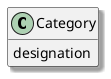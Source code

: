 @startuml
skinparam monochrome false
skinparam packageStyle rectangle
skinparam shadowing true
left to right direction
skinparam classAttributeIconSize 0
hide methods

class Category {
    designation
}

@enduml